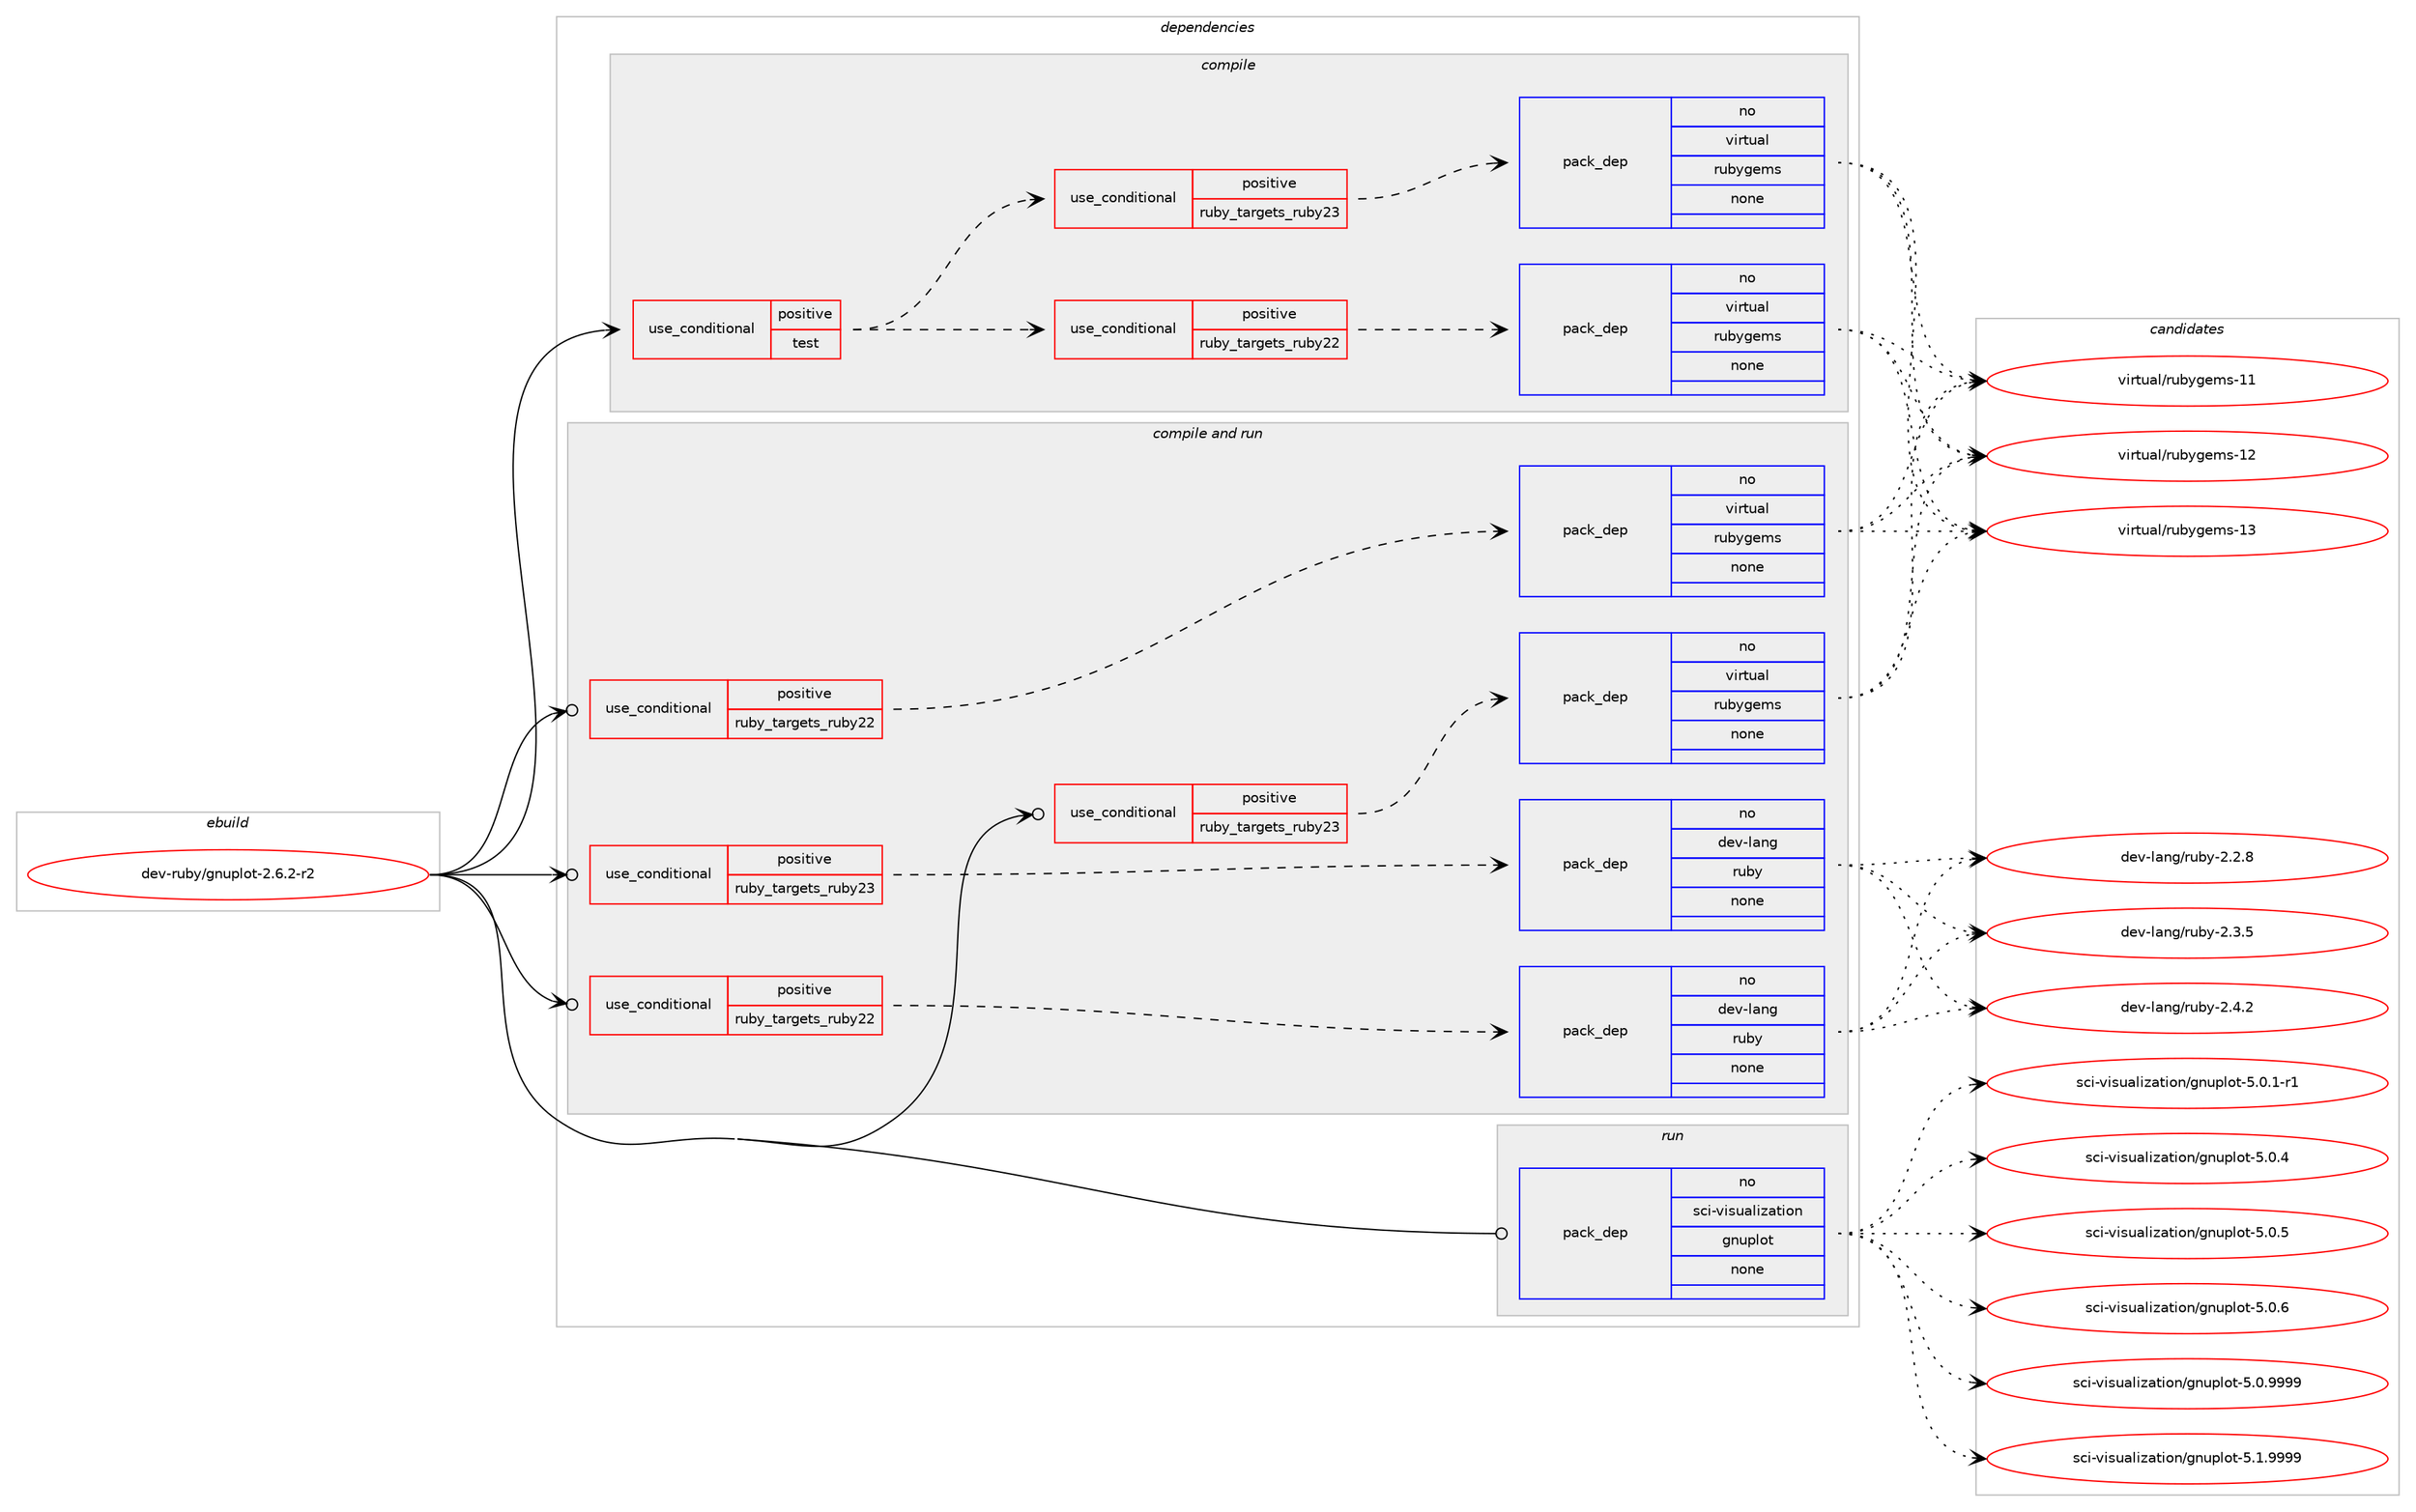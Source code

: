 digraph prolog {

# *************
# Graph options
# *************

newrank=true;
concentrate=true;
compound=true;
graph [rankdir=LR,fontname=Helvetica,fontsize=10,ranksep=1.5];#, ranksep=2.5, nodesep=0.2];
edge  [arrowhead=vee];
node  [fontname=Helvetica,fontsize=10];

# **********
# The ebuild
# **********

subgraph cluster_leftcol {
color=gray;
rank=same;
label=<<i>ebuild</i>>;
id [label="dev-ruby/gnuplot-2.6.2-r2", color=red, width=4, href="../dev-ruby/gnuplot-2.6.2-r2.svg"];
}

# ****************
# The dependencies
# ****************

subgraph cluster_midcol {
color=gray;
label=<<i>dependencies</i>>;
subgraph cluster_compile {
fillcolor="#eeeeee";
style=filled;
label=<<i>compile</i>>;
subgraph cond57978 {
dependency240576 [label=<<TABLE BORDER="0" CELLBORDER="1" CELLSPACING="0" CELLPADDING="4"><TR><TD ROWSPAN="3" CELLPADDING="10">use_conditional</TD></TR><TR><TD>positive</TD></TR><TR><TD>test</TD></TR></TABLE>>, shape=none, color=red];
subgraph cond57979 {
dependency240577 [label=<<TABLE BORDER="0" CELLBORDER="1" CELLSPACING="0" CELLPADDING="4"><TR><TD ROWSPAN="3" CELLPADDING="10">use_conditional</TD></TR><TR><TD>positive</TD></TR><TR><TD>ruby_targets_ruby22</TD></TR></TABLE>>, shape=none, color=red];
subgraph pack178521 {
dependency240578 [label=<<TABLE BORDER="0" CELLBORDER="1" CELLSPACING="0" CELLPADDING="4" WIDTH="220"><TR><TD ROWSPAN="6" CELLPADDING="30">pack_dep</TD></TR><TR><TD WIDTH="110">no</TD></TR><TR><TD>virtual</TD></TR><TR><TD>rubygems</TD></TR><TR><TD>none</TD></TR><TR><TD></TD></TR></TABLE>>, shape=none, color=blue];
}
dependency240577:e -> dependency240578:w [weight=20,style="dashed",arrowhead="vee"];
}
dependency240576:e -> dependency240577:w [weight=20,style="dashed",arrowhead="vee"];
subgraph cond57980 {
dependency240579 [label=<<TABLE BORDER="0" CELLBORDER="1" CELLSPACING="0" CELLPADDING="4"><TR><TD ROWSPAN="3" CELLPADDING="10">use_conditional</TD></TR><TR><TD>positive</TD></TR><TR><TD>ruby_targets_ruby23</TD></TR></TABLE>>, shape=none, color=red];
subgraph pack178522 {
dependency240580 [label=<<TABLE BORDER="0" CELLBORDER="1" CELLSPACING="0" CELLPADDING="4" WIDTH="220"><TR><TD ROWSPAN="6" CELLPADDING="30">pack_dep</TD></TR><TR><TD WIDTH="110">no</TD></TR><TR><TD>virtual</TD></TR><TR><TD>rubygems</TD></TR><TR><TD>none</TD></TR><TR><TD></TD></TR></TABLE>>, shape=none, color=blue];
}
dependency240579:e -> dependency240580:w [weight=20,style="dashed",arrowhead="vee"];
}
dependency240576:e -> dependency240579:w [weight=20,style="dashed",arrowhead="vee"];
}
id:e -> dependency240576:w [weight=20,style="solid",arrowhead="vee"];
}
subgraph cluster_compileandrun {
fillcolor="#eeeeee";
style=filled;
label=<<i>compile and run</i>>;
subgraph cond57981 {
dependency240581 [label=<<TABLE BORDER="0" CELLBORDER="1" CELLSPACING="0" CELLPADDING="4"><TR><TD ROWSPAN="3" CELLPADDING="10">use_conditional</TD></TR><TR><TD>positive</TD></TR><TR><TD>ruby_targets_ruby22</TD></TR></TABLE>>, shape=none, color=red];
subgraph pack178523 {
dependency240582 [label=<<TABLE BORDER="0" CELLBORDER="1" CELLSPACING="0" CELLPADDING="4" WIDTH="220"><TR><TD ROWSPAN="6" CELLPADDING="30">pack_dep</TD></TR><TR><TD WIDTH="110">no</TD></TR><TR><TD>dev-lang</TD></TR><TR><TD>ruby</TD></TR><TR><TD>none</TD></TR><TR><TD></TD></TR></TABLE>>, shape=none, color=blue];
}
dependency240581:e -> dependency240582:w [weight=20,style="dashed",arrowhead="vee"];
}
id:e -> dependency240581:w [weight=20,style="solid",arrowhead="odotvee"];
subgraph cond57982 {
dependency240583 [label=<<TABLE BORDER="0" CELLBORDER="1" CELLSPACING="0" CELLPADDING="4"><TR><TD ROWSPAN="3" CELLPADDING="10">use_conditional</TD></TR><TR><TD>positive</TD></TR><TR><TD>ruby_targets_ruby22</TD></TR></TABLE>>, shape=none, color=red];
subgraph pack178524 {
dependency240584 [label=<<TABLE BORDER="0" CELLBORDER="1" CELLSPACING="0" CELLPADDING="4" WIDTH="220"><TR><TD ROWSPAN="6" CELLPADDING="30">pack_dep</TD></TR><TR><TD WIDTH="110">no</TD></TR><TR><TD>virtual</TD></TR><TR><TD>rubygems</TD></TR><TR><TD>none</TD></TR><TR><TD></TD></TR></TABLE>>, shape=none, color=blue];
}
dependency240583:e -> dependency240584:w [weight=20,style="dashed",arrowhead="vee"];
}
id:e -> dependency240583:w [weight=20,style="solid",arrowhead="odotvee"];
subgraph cond57983 {
dependency240585 [label=<<TABLE BORDER="0" CELLBORDER="1" CELLSPACING="0" CELLPADDING="4"><TR><TD ROWSPAN="3" CELLPADDING="10">use_conditional</TD></TR><TR><TD>positive</TD></TR><TR><TD>ruby_targets_ruby23</TD></TR></TABLE>>, shape=none, color=red];
subgraph pack178525 {
dependency240586 [label=<<TABLE BORDER="0" CELLBORDER="1" CELLSPACING="0" CELLPADDING="4" WIDTH="220"><TR><TD ROWSPAN="6" CELLPADDING="30">pack_dep</TD></TR><TR><TD WIDTH="110">no</TD></TR><TR><TD>dev-lang</TD></TR><TR><TD>ruby</TD></TR><TR><TD>none</TD></TR><TR><TD></TD></TR></TABLE>>, shape=none, color=blue];
}
dependency240585:e -> dependency240586:w [weight=20,style="dashed",arrowhead="vee"];
}
id:e -> dependency240585:w [weight=20,style="solid",arrowhead="odotvee"];
subgraph cond57984 {
dependency240587 [label=<<TABLE BORDER="0" CELLBORDER="1" CELLSPACING="0" CELLPADDING="4"><TR><TD ROWSPAN="3" CELLPADDING="10">use_conditional</TD></TR><TR><TD>positive</TD></TR><TR><TD>ruby_targets_ruby23</TD></TR></TABLE>>, shape=none, color=red];
subgraph pack178526 {
dependency240588 [label=<<TABLE BORDER="0" CELLBORDER="1" CELLSPACING="0" CELLPADDING="4" WIDTH="220"><TR><TD ROWSPAN="6" CELLPADDING="30">pack_dep</TD></TR><TR><TD WIDTH="110">no</TD></TR><TR><TD>virtual</TD></TR><TR><TD>rubygems</TD></TR><TR><TD>none</TD></TR><TR><TD></TD></TR></TABLE>>, shape=none, color=blue];
}
dependency240587:e -> dependency240588:w [weight=20,style="dashed",arrowhead="vee"];
}
id:e -> dependency240587:w [weight=20,style="solid",arrowhead="odotvee"];
}
subgraph cluster_run {
fillcolor="#eeeeee";
style=filled;
label=<<i>run</i>>;
subgraph pack178527 {
dependency240589 [label=<<TABLE BORDER="0" CELLBORDER="1" CELLSPACING="0" CELLPADDING="4" WIDTH="220"><TR><TD ROWSPAN="6" CELLPADDING="30">pack_dep</TD></TR><TR><TD WIDTH="110">no</TD></TR><TR><TD>sci-visualization</TD></TR><TR><TD>gnuplot</TD></TR><TR><TD>none</TD></TR><TR><TD></TD></TR></TABLE>>, shape=none, color=blue];
}
id:e -> dependency240589:w [weight=20,style="solid",arrowhead="odot"];
}
}

# **************
# The candidates
# **************

subgraph cluster_choices {
rank=same;
color=gray;
label=<<i>candidates</i>>;

subgraph choice178521 {
color=black;
nodesep=1;
choice118105114116117971084711411798121103101109115454949 [label="virtual/rubygems-11", color=red, width=4,href="../virtual/rubygems-11.svg"];
choice118105114116117971084711411798121103101109115454950 [label="virtual/rubygems-12", color=red, width=4,href="../virtual/rubygems-12.svg"];
choice118105114116117971084711411798121103101109115454951 [label="virtual/rubygems-13", color=red, width=4,href="../virtual/rubygems-13.svg"];
dependency240578:e -> choice118105114116117971084711411798121103101109115454949:w [style=dotted,weight="100"];
dependency240578:e -> choice118105114116117971084711411798121103101109115454950:w [style=dotted,weight="100"];
dependency240578:e -> choice118105114116117971084711411798121103101109115454951:w [style=dotted,weight="100"];
}
subgraph choice178522 {
color=black;
nodesep=1;
choice118105114116117971084711411798121103101109115454949 [label="virtual/rubygems-11", color=red, width=4,href="../virtual/rubygems-11.svg"];
choice118105114116117971084711411798121103101109115454950 [label="virtual/rubygems-12", color=red, width=4,href="../virtual/rubygems-12.svg"];
choice118105114116117971084711411798121103101109115454951 [label="virtual/rubygems-13", color=red, width=4,href="../virtual/rubygems-13.svg"];
dependency240580:e -> choice118105114116117971084711411798121103101109115454949:w [style=dotted,weight="100"];
dependency240580:e -> choice118105114116117971084711411798121103101109115454950:w [style=dotted,weight="100"];
dependency240580:e -> choice118105114116117971084711411798121103101109115454951:w [style=dotted,weight="100"];
}
subgraph choice178523 {
color=black;
nodesep=1;
choice10010111845108971101034711411798121455046504656 [label="dev-lang/ruby-2.2.8", color=red, width=4,href="../dev-lang/ruby-2.2.8.svg"];
choice10010111845108971101034711411798121455046514653 [label="dev-lang/ruby-2.3.5", color=red, width=4,href="../dev-lang/ruby-2.3.5.svg"];
choice10010111845108971101034711411798121455046524650 [label="dev-lang/ruby-2.4.2", color=red, width=4,href="../dev-lang/ruby-2.4.2.svg"];
dependency240582:e -> choice10010111845108971101034711411798121455046504656:w [style=dotted,weight="100"];
dependency240582:e -> choice10010111845108971101034711411798121455046514653:w [style=dotted,weight="100"];
dependency240582:e -> choice10010111845108971101034711411798121455046524650:w [style=dotted,weight="100"];
}
subgraph choice178524 {
color=black;
nodesep=1;
choice118105114116117971084711411798121103101109115454949 [label="virtual/rubygems-11", color=red, width=4,href="../virtual/rubygems-11.svg"];
choice118105114116117971084711411798121103101109115454950 [label="virtual/rubygems-12", color=red, width=4,href="../virtual/rubygems-12.svg"];
choice118105114116117971084711411798121103101109115454951 [label="virtual/rubygems-13", color=red, width=4,href="../virtual/rubygems-13.svg"];
dependency240584:e -> choice118105114116117971084711411798121103101109115454949:w [style=dotted,weight="100"];
dependency240584:e -> choice118105114116117971084711411798121103101109115454950:w [style=dotted,weight="100"];
dependency240584:e -> choice118105114116117971084711411798121103101109115454951:w [style=dotted,weight="100"];
}
subgraph choice178525 {
color=black;
nodesep=1;
choice10010111845108971101034711411798121455046504656 [label="dev-lang/ruby-2.2.8", color=red, width=4,href="../dev-lang/ruby-2.2.8.svg"];
choice10010111845108971101034711411798121455046514653 [label="dev-lang/ruby-2.3.5", color=red, width=4,href="../dev-lang/ruby-2.3.5.svg"];
choice10010111845108971101034711411798121455046524650 [label="dev-lang/ruby-2.4.2", color=red, width=4,href="../dev-lang/ruby-2.4.2.svg"];
dependency240586:e -> choice10010111845108971101034711411798121455046504656:w [style=dotted,weight="100"];
dependency240586:e -> choice10010111845108971101034711411798121455046514653:w [style=dotted,weight="100"];
dependency240586:e -> choice10010111845108971101034711411798121455046524650:w [style=dotted,weight="100"];
}
subgraph choice178526 {
color=black;
nodesep=1;
choice118105114116117971084711411798121103101109115454949 [label="virtual/rubygems-11", color=red, width=4,href="../virtual/rubygems-11.svg"];
choice118105114116117971084711411798121103101109115454950 [label="virtual/rubygems-12", color=red, width=4,href="../virtual/rubygems-12.svg"];
choice118105114116117971084711411798121103101109115454951 [label="virtual/rubygems-13", color=red, width=4,href="../virtual/rubygems-13.svg"];
dependency240588:e -> choice118105114116117971084711411798121103101109115454949:w [style=dotted,weight="100"];
dependency240588:e -> choice118105114116117971084711411798121103101109115454950:w [style=dotted,weight="100"];
dependency240588:e -> choice118105114116117971084711411798121103101109115454951:w [style=dotted,weight="100"];
}
subgraph choice178527 {
color=black;
nodesep=1;
choice11599105451181051151179710810512297116105111110471031101171121081111164553464846494511449 [label="sci-visualization/gnuplot-5.0.1-r1", color=red, width=4,href="../sci-visualization/gnuplot-5.0.1-r1.svg"];
choice1159910545118105115117971081051229711610511111047103110117112108111116455346484652 [label="sci-visualization/gnuplot-5.0.4", color=red, width=4,href="../sci-visualization/gnuplot-5.0.4.svg"];
choice1159910545118105115117971081051229711610511111047103110117112108111116455346484653 [label="sci-visualization/gnuplot-5.0.5", color=red, width=4,href="../sci-visualization/gnuplot-5.0.5.svg"];
choice1159910545118105115117971081051229711610511111047103110117112108111116455346484654 [label="sci-visualization/gnuplot-5.0.6", color=red, width=4,href="../sci-visualization/gnuplot-5.0.6.svg"];
choice1159910545118105115117971081051229711610511111047103110117112108111116455346484657575757 [label="sci-visualization/gnuplot-5.0.9999", color=red, width=4,href="../sci-visualization/gnuplot-5.0.9999.svg"];
choice1159910545118105115117971081051229711610511111047103110117112108111116455346494657575757 [label="sci-visualization/gnuplot-5.1.9999", color=red, width=4,href="../sci-visualization/gnuplot-5.1.9999.svg"];
dependency240589:e -> choice11599105451181051151179710810512297116105111110471031101171121081111164553464846494511449:w [style=dotted,weight="100"];
dependency240589:e -> choice1159910545118105115117971081051229711610511111047103110117112108111116455346484652:w [style=dotted,weight="100"];
dependency240589:e -> choice1159910545118105115117971081051229711610511111047103110117112108111116455346484653:w [style=dotted,weight="100"];
dependency240589:e -> choice1159910545118105115117971081051229711610511111047103110117112108111116455346484654:w [style=dotted,weight="100"];
dependency240589:e -> choice1159910545118105115117971081051229711610511111047103110117112108111116455346484657575757:w [style=dotted,weight="100"];
dependency240589:e -> choice1159910545118105115117971081051229711610511111047103110117112108111116455346494657575757:w [style=dotted,weight="100"];
}
}

}
